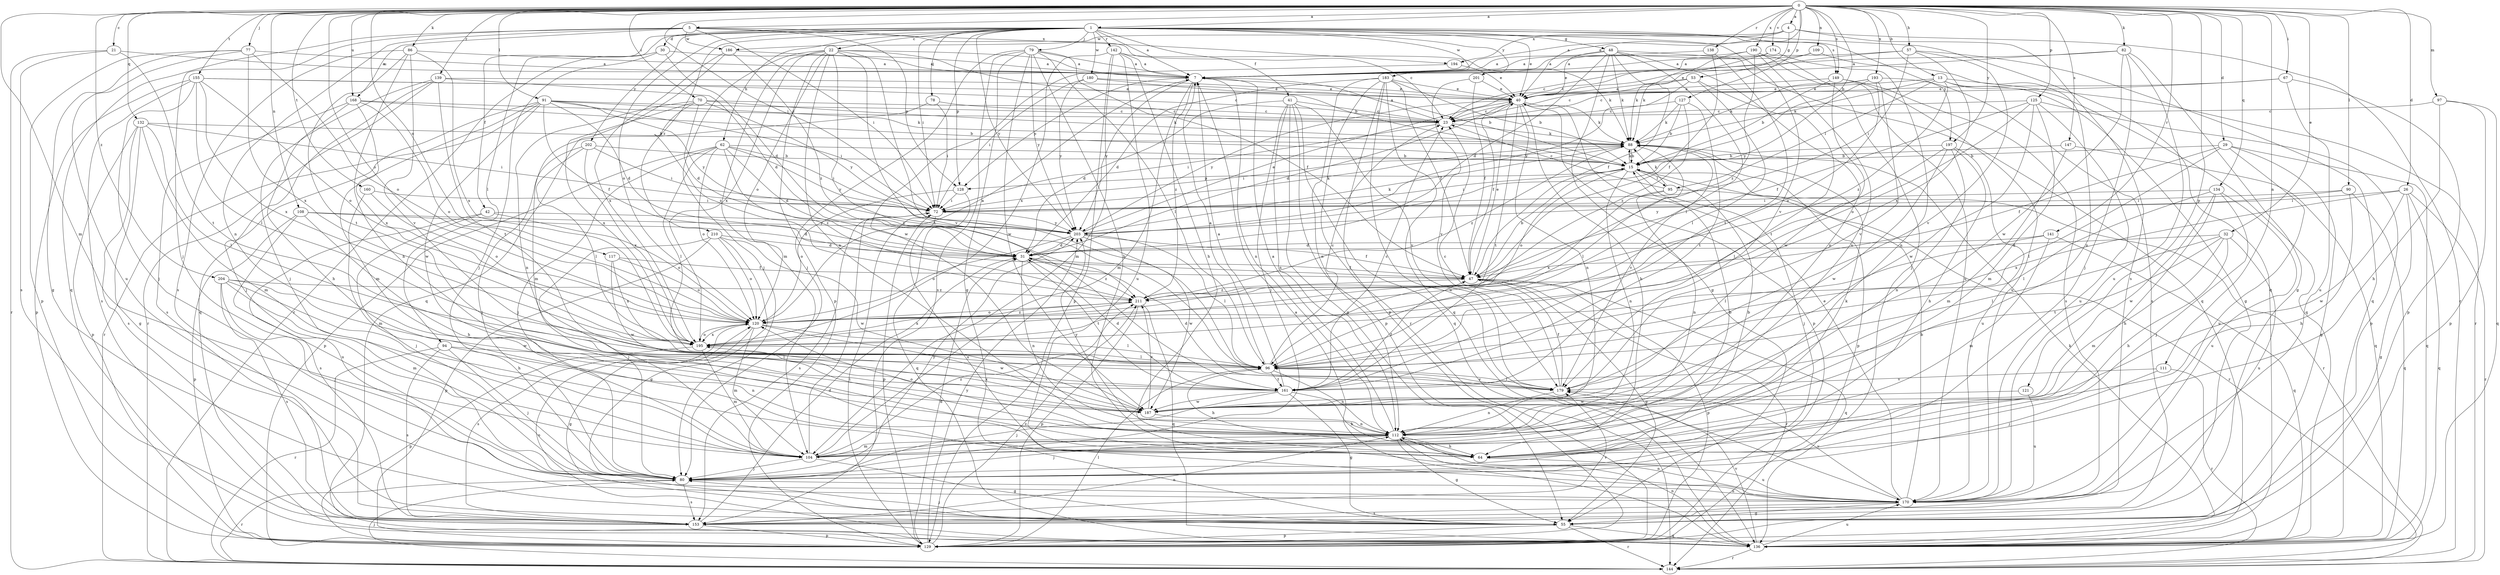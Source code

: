 strict digraph  {
0;
1;
4;
5;
7;
13;
15;
21;
22;
23;
26;
29;
30;
31;
32;
40;
41;
42;
47;
48;
53;
55;
57;
62;
64;
67;
70;
72;
77;
78;
79;
80;
82;
86;
88;
90;
91;
94;
95;
96;
97;
104;
108;
109;
111;
112;
117;
120;
121;
125;
127;
128;
129;
132;
134;
136;
138;
139;
141;
142;
144;
147;
149;
153;
155;
160;
161;
168;
170;
174;
179;
180;
183;
186;
187;
190;
193;
194;
195;
197;
201;
202;
203;
204;
210;
211;
0 -> 1  [label=a];
0 -> 4  [label=a];
0 -> 5  [label=a];
0 -> 13  [label=b];
0 -> 15  [label=b];
0 -> 21  [label=c];
0 -> 26  [label=d];
0 -> 29  [label=d];
0 -> 32  [label=e];
0 -> 40  [label=e];
0 -> 57  [label=h];
0 -> 67  [label=i];
0 -> 70  [label=i];
0 -> 72  [label=i];
0 -> 77  [label=j];
0 -> 82  [label=k];
0 -> 86  [label=k];
0 -> 90  [label=l];
0 -> 91  [label=l];
0 -> 97  [label=m];
0 -> 104  [label=m];
0 -> 108  [label=n];
0 -> 109  [label=n];
0 -> 111  [label=n];
0 -> 117  [label=o];
0 -> 120  [label=o];
0 -> 121  [label=p];
0 -> 125  [label=p];
0 -> 127  [label=p];
0 -> 132  [label=q];
0 -> 134  [label=q];
0 -> 138  [label=r];
0 -> 139  [label=r];
0 -> 141  [label=r];
0 -> 147  [label=s];
0 -> 149  [label=s];
0 -> 155  [label=t];
0 -> 160  [label=t];
0 -> 168  [label=u];
0 -> 174  [label=v];
0 -> 190  [label=x];
0 -> 193  [label=x];
0 -> 197  [label=y];
0 -> 204  [label=z];
1 -> 7  [label=a];
1 -> 22  [label=c];
1 -> 30  [label=d];
1 -> 40  [label=e];
1 -> 41  [label=f];
1 -> 42  [label=f];
1 -> 48  [label=g];
1 -> 62  [label=h];
1 -> 72  [label=i];
1 -> 78  [label=j];
1 -> 79  [label=j];
1 -> 94  [label=l];
1 -> 120  [label=o];
1 -> 128  [label=p];
1 -> 136  [label=q];
1 -> 142  [label=r];
1 -> 149  [label=s];
1 -> 179  [label=v];
1 -> 180  [label=w];
1 -> 183  [label=w];
1 -> 197  [label=y];
1 -> 201  [label=y];
1 -> 202  [label=y];
1 -> 203  [label=y];
1 -> 210  [label=z];
4 -> 7  [label=a];
4 -> 53  [label=g];
4 -> 144  [label=r];
4 -> 153  [label=s];
4 -> 186  [label=w];
4 -> 194  [label=x];
5 -> 23  [label=c];
5 -> 72  [label=i];
5 -> 80  [label=j];
5 -> 112  [label=n];
5 -> 128  [label=p];
5 -> 136  [label=q];
5 -> 168  [label=u];
5 -> 186  [label=w];
5 -> 194  [label=x];
7 -> 40  [label=e];
7 -> 104  [label=m];
7 -> 112  [label=n];
7 -> 128  [label=p];
7 -> 203  [label=y];
7 -> 211  [label=z];
13 -> 40  [label=e];
13 -> 55  [label=g];
13 -> 88  [label=k];
13 -> 95  [label=l];
13 -> 136  [label=q];
13 -> 144  [label=r];
13 -> 211  [label=z];
15 -> 72  [label=i];
15 -> 80  [label=j];
15 -> 88  [label=k];
15 -> 95  [label=l];
15 -> 112  [label=n];
15 -> 120  [label=o];
15 -> 128  [label=p];
15 -> 144  [label=r];
21 -> 7  [label=a];
21 -> 144  [label=r];
21 -> 153  [label=s];
21 -> 161  [label=t];
22 -> 7  [label=a];
22 -> 15  [label=b];
22 -> 80  [label=j];
22 -> 96  [label=l];
22 -> 104  [label=m];
22 -> 112  [label=n];
22 -> 120  [label=o];
22 -> 129  [label=p];
22 -> 161  [label=t];
22 -> 179  [label=v];
22 -> 195  [label=x];
23 -> 7  [label=a];
23 -> 72  [label=i];
23 -> 88  [label=k];
26 -> 55  [label=g];
26 -> 72  [label=i];
26 -> 136  [label=q];
26 -> 144  [label=r];
26 -> 187  [label=w];
26 -> 195  [label=x];
29 -> 15  [label=b];
29 -> 47  [label=f];
29 -> 55  [label=g];
29 -> 96  [label=l];
29 -> 136  [label=q];
29 -> 170  [label=u];
30 -> 7  [label=a];
30 -> 31  [label=d];
30 -> 80  [label=j];
30 -> 144  [label=r];
31 -> 47  [label=f];
31 -> 112  [label=n];
31 -> 161  [label=t];
31 -> 211  [label=z];
32 -> 31  [label=d];
32 -> 64  [label=h];
32 -> 96  [label=l];
32 -> 104  [label=m];
32 -> 161  [label=t];
32 -> 170  [label=u];
40 -> 23  [label=c];
40 -> 31  [label=d];
40 -> 47  [label=f];
40 -> 64  [label=h];
40 -> 88  [label=k];
40 -> 112  [label=n];
40 -> 129  [label=p];
40 -> 161  [label=t];
40 -> 203  [label=y];
41 -> 23  [label=c];
41 -> 31  [label=d];
41 -> 55  [label=g];
41 -> 80  [label=j];
41 -> 112  [label=n];
41 -> 129  [label=p];
41 -> 136  [label=q];
41 -> 179  [label=v];
42 -> 80  [label=j];
42 -> 120  [label=o];
42 -> 153  [label=s];
42 -> 203  [label=y];
47 -> 15  [label=b];
47 -> 40  [label=e];
47 -> 55  [label=g];
47 -> 129  [label=p];
47 -> 136  [label=q];
47 -> 144  [label=r];
47 -> 211  [label=z];
48 -> 7  [label=a];
48 -> 31  [label=d];
48 -> 40  [label=e];
48 -> 47  [label=f];
48 -> 55  [label=g];
48 -> 88  [label=k];
48 -> 96  [label=l];
48 -> 112  [label=n];
48 -> 136  [label=q];
53 -> 23  [label=c];
53 -> 40  [label=e];
53 -> 96  [label=l];
53 -> 161  [label=t];
53 -> 203  [label=y];
55 -> 80  [label=j];
55 -> 129  [label=p];
55 -> 136  [label=q];
55 -> 144  [label=r];
57 -> 7  [label=a];
57 -> 23  [label=c];
57 -> 72  [label=i];
57 -> 136  [label=q];
57 -> 179  [label=v];
57 -> 195  [label=x];
62 -> 15  [label=b];
62 -> 31  [label=d];
62 -> 72  [label=i];
62 -> 80  [label=j];
62 -> 96  [label=l];
62 -> 120  [label=o];
62 -> 129  [label=p];
62 -> 203  [label=y];
62 -> 211  [label=z];
64 -> 15  [label=b];
64 -> 88  [label=k];
64 -> 170  [label=u];
67 -> 23  [label=c];
67 -> 40  [label=e];
67 -> 129  [label=p];
67 -> 170  [label=u];
70 -> 23  [label=c];
70 -> 31  [label=d];
70 -> 88  [label=k];
70 -> 112  [label=n];
70 -> 195  [label=x];
70 -> 203  [label=y];
70 -> 211  [label=z];
72 -> 88  [label=k];
72 -> 129  [label=p];
72 -> 153  [label=s];
72 -> 170  [label=u];
72 -> 203  [label=y];
77 -> 7  [label=a];
77 -> 55  [label=g];
77 -> 120  [label=o];
77 -> 129  [label=p];
77 -> 170  [label=u];
77 -> 195  [label=x];
78 -> 23  [label=c];
78 -> 72  [label=i];
78 -> 104  [label=m];
79 -> 7  [label=a];
79 -> 47  [label=f];
79 -> 55  [label=g];
79 -> 64  [label=h];
79 -> 80  [label=j];
79 -> 96  [label=l];
79 -> 153  [label=s];
79 -> 187  [label=w];
79 -> 203  [label=y];
80 -> 144  [label=r];
80 -> 153  [label=s];
80 -> 170  [label=u];
80 -> 203  [label=y];
82 -> 7  [label=a];
82 -> 40  [label=e];
82 -> 55  [label=g];
82 -> 80  [label=j];
82 -> 170  [label=u];
82 -> 187  [label=w];
86 -> 7  [label=a];
86 -> 64  [label=h];
86 -> 153  [label=s];
86 -> 161  [label=t];
86 -> 179  [label=v];
86 -> 195  [label=x];
88 -> 15  [label=b];
88 -> 72  [label=i];
88 -> 96  [label=l];
88 -> 129  [label=p];
88 -> 179  [label=v];
88 -> 211  [label=z];
90 -> 64  [label=h];
90 -> 72  [label=i];
90 -> 136  [label=q];
90 -> 203  [label=y];
91 -> 23  [label=c];
91 -> 31  [label=d];
91 -> 47  [label=f];
91 -> 72  [label=i];
91 -> 80  [label=j];
91 -> 88  [label=k];
91 -> 104  [label=m];
91 -> 144  [label=r];
91 -> 187  [label=w];
91 -> 203  [label=y];
94 -> 80  [label=j];
94 -> 96  [label=l];
94 -> 112  [label=n];
94 -> 144  [label=r];
94 -> 153  [label=s];
95 -> 23  [label=c];
95 -> 88  [label=k];
95 -> 112  [label=n];
95 -> 144  [label=r];
95 -> 195  [label=x];
96 -> 7  [label=a];
96 -> 23  [label=c];
96 -> 64  [label=h];
96 -> 112  [label=n];
96 -> 161  [label=t];
96 -> 179  [label=v];
97 -> 23  [label=c];
97 -> 64  [label=h];
97 -> 129  [label=p];
97 -> 136  [label=q];
104 -> 15  [label=b];
104 -> 55  [label=g];
104 -> 72  [label=i];
104 -> 80  [label=j];
104 -> 211  [label=z];
108 -> 31  [label=d];
108 -> 64  [label=h];
108 -> 129  [label=p];
108 -> 170  [label=u];
108 -> 203  [label=y];
109 -> 7  [label=a];
109 -> 23  [label=c];
109 -> 112  [label=n];
111 -> 80  [label=j];
111 -> 144  [label=r];
111 -> 179  [label=v];
112 -> 7  [label=a];
112 -> 55  [label=g];
112 -> 64  [label=h];
112 -> 80  [label=j];
112 -> 104  [label=m];
112 -> 120  [label=o];
112 -> 203  [label=y];
117 -> 47  [label=f];
117 -> 120  [label=o];
117 -> 187  [label=w];
117 -> 195  [label=x];
120 -> 7  [label=a];
120 -> 55  [label=g];
120 -> 96  [label=l];
120 -> 104  [label=m];
120 -> 153  [label=s];
120 -> 187  [label=w];
120 -> 195  [label=x];
120 -> 211  [label=z];
121 -> 170  [label=u];
121 -> 187  [label=w];
125 -> 23  [label=c];
125 -> 47  [label=f];
125 -> 104  [label=m];
125 -> 120  [label=o];
125 -> 129  [label=p];
125 -> 170  [label=u];
125 -> 187  [label=w];
127 -> 15  [label=b];
127 -> 23  [label=c];
127 -> 88  [label=k];
127 -> 161  [label=t];
127 -> 211  [label=z];
128 -> 72  [label=i];
128 -> 120  [label=o];
128 -> 136  [label=q];
129 -> 31  [label=d];
129 -> 72  [label=i];
129 -> 96  [label=l];
129 -> 203  [label=y];
129 -> 211  [label=z];
132 -> 55  [label=g];
132 -> 72  [label=i];
132 -> 88  [label=k];
132 -> 96  [label=l];
132 -> 104  [label=m];
132 -> 129  [label=p];
132 -> 153  [label=s];
134 -> 64  [label=h];
134 -> 72  [label=i];
134 -> 80  [label=j];
134 -> 96  [label=l];
134 -> 170  [label=u];
134 -> 187  [label=w];
136 -> 7  [label=a];
136 -> 88  [label=k];
136 -> 112  [label=n];
136 -> 120  [label=o];
136 -> 144  [label=r];
136 -> 170  [label=u];
136 -> 179  [label=v];
138 -> 7  [label=a];
138 -> 47  [label=f];
138 -> 161  [label=t];
139 -> 31  [label=d];
139 -> 40  [label=e];
139 -> 80  [label=j];
139 -> 136  [label=q];
139 -> 144  [label=r];
139 -> 161  [label=t];
141 -> 31  [label=d];
141 -> 96  [label=l];
141 -> 104  [label=m];
141 -> 136  [label=q];
142 -> 7  [label=a];
142 -> 64  [label=h];
142 -> 88  [label=k];
142 -> 104  [label=m];
142 -> 129  [label=p];
142 -> 170  [label=u];
142 -> 195  [label=x];
144 -> 80  [label=j];
147 -> 15  [label=b];
147 -> 104  [label=m];
147 -> 136  [label=q];
149 -> 15  [label=b];
149 -> 40  [label=e];
149 -> 153  [label=s];
149 -> 170  [label=u];
149 -> 187  [label=w];
153 -> 31  [label=d];
153 -> 112  [label=n];
153 -> 129  [label=p];
153 -> 179  [label=v];
155 -> 23  [label=c];
155 -> 40  [label=e];
155 -> 80  [label=j];
155 -> 96  [label=l];
155 -> 120  [label=o];
155 -> 129  [label=p];
155 -> 153  [label=s];
155 -> 195  [label=x];
160 -> 72  [label=i];
160 -> 104  [label=m];
160 -> 120  [label=o];
161 -> 7  [label=a];
161 -> 23  [label=c];
161 -> 31  [label=d];
161 -> 47  [label=f];
161 -> 55  [label=g];
161 -> 64  [label=h];
161 -> 80  [label=j];
161 -> 187  [label=w];
168 -> 15  [label=b];
168 -> 23  [label=c];
168 -> 64  [label=h];
168 -> 120  [label=o];
168 -> 153  [label=s];
168 -> 195  [label=x];
170 -> 15  [label=b];
170 -> 40  [label=e];
170 -> 55  [label=g];
170 -> 112  [label=n];
170 -> 153  [label=s];
170 -> 179  [label=v];
174 -> 7  [label=a];
174 -> 88  [label=k];
174 -> 112  [label=n];
179 -> 23  [label=c];
179 -> 31  [label=d];
179 -> 47  [label=f];
179 -> 96  [label=l];
179 -> 112  [label=n];
180 -> 15  [label=b];
180 -> 40  [label=e];
180 -> 72  [label=i];
180 -> 203  [label=y];
183 -> 15  [label=b];
183 -> 31  [label=d];
183 -> 40  [label=e];
183 -> 47  [label=f];
183 -> 112  [label=n];
183 -> 129  [label=p];
183 -> 136  [label=q];
183 -> 144  [label=r];
183 -> 170  [label=u];
186 -> 7  [label=a];
186 -> 136  [label=q];
186 -> 195  [label=x];
186 -> 211  [label=z];
187 -> 112  [label=n];
187 -> 195  [label=x];
187 -> 211  [label=z];
190 -> 7  [label=a];
190 -> 80  [label=j];
190 -> 88  [label=k];
190 -> 112  [label=n];
190 -> 170  [label=u];
190 -> 211  [label=z];
193 -> 40  [label=e];
193 -> 88  [label=k];
193 -> 120  [label=o];
193 -> 153  [label=s];
193 -> 179  [label=v];
193 -> 203  [label=y];
194 -> 40  [label=e];
194 -> 187  [label=w];
195 -> 96  [label=l];
195 -> 104  [label=m];
195 -> 120  [label=o];
195 -> 129  [label=p];
197 -> 15  [label=b];
197 -> 64  [label=h];
197 -> 96  [label=l];
197 -> 112  [label=n];
197 -> 170  [label=u];
197 -> 187  [label=w];
201 -> 40  [label=e];
201 -> 47  [label=f];
201 -> 179  [label=v];
202 -> 15  [label=b];
202 -> 72  [label=i];
202 -> 80  [label=j];
202 -> 96  [label=l];
202 -> 195  [label=x];
203 -> 31  [label=d];
203 -> 40  [label=e];
203 -> 47  [label=f];
203 -> 88  [label=k];
203 -> 96  [label=l];
203 -> 120  [label=o];
203 -> 187  [label=w];
204 -> 64  [label=h];
204 -> 80  [label=j];
204 -> 104  [label=m];
204 -> 153  [label=s];
204 -> 187  [label=w];
204 -> 211  [label=z];
210 -> 31  [label=d];
210 -> 55  [label=g];
210 -> 80  [label=j];
210 -> 120  [label=o];
210 -> 129  [label=p];
210 -> 187  [label=w];
211 -> 120  [label=o];
211 -> 129  [label=p];
211 -> 136  [label=q];
211 -> 195  [label=x];
}
